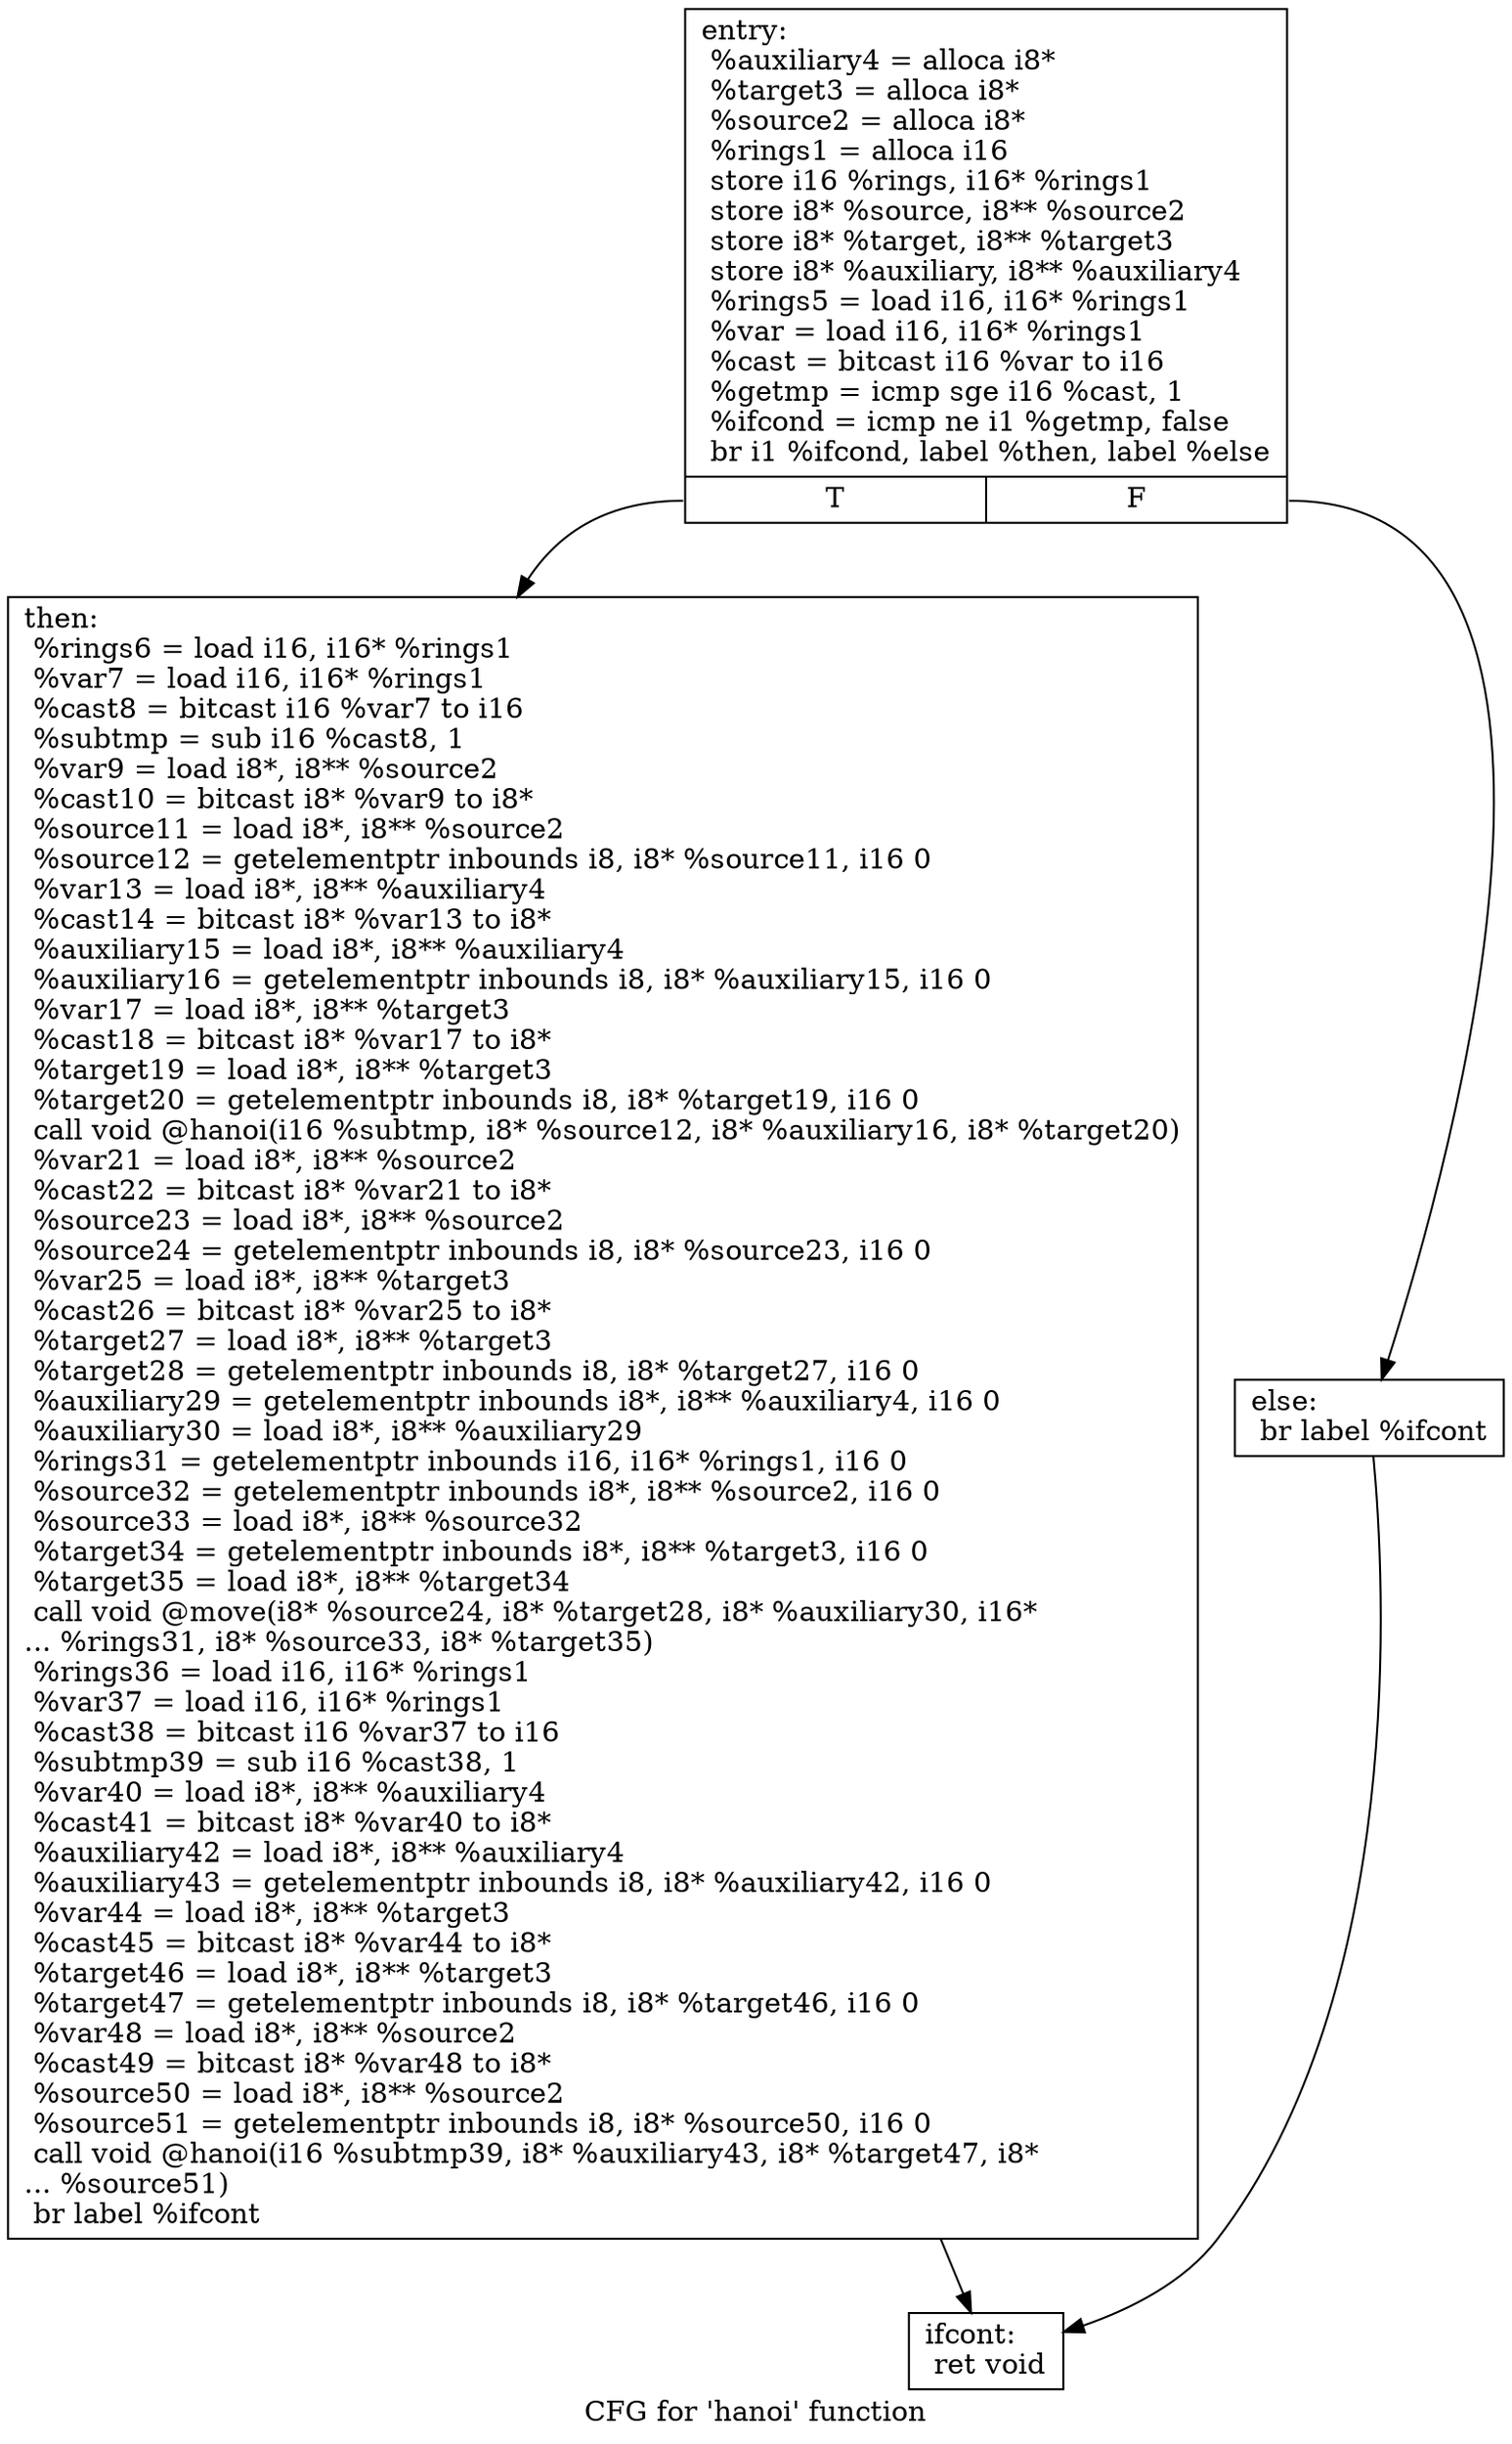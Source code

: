digraph "CFG for 'hanoi' function" {
	label="CFG for 'hanoi' function";

	Node0x1632400 [shape=record,label="{entry:\l  %auxiliary4 = alloca i8*\l  %target3 = alloca i8*\l  %source2 = alloca i8*\l  %rings1 = alloca i16\l  store i16 %rings, i16* %rings1\l  store i8* %source, i8** %source2\l  store i8* %target, i8** %target3\l  store i8* %auxiliary, i8** %auxiliary4\l  %rings5 = load i16, i16* %rings1\l  %var = load i16, i16* %rings1\l  %cast = bitcast i16 %var to i16\l  %getmp = icmp sge i16 %cast, 1\l  %ifcond = icmp ne i1 %getmp, false\l  br i1 %ifcond, label %then, label %else\l|{<s0>T|<s1>F}}"];
	Node0x1632400:s0 -> Node0x1632c30;
	Node0x1632400:s1 -> Node0x1632d00;
	Node0x1632c30 [shape=record,label="{then:                                             \l  %rings6 = load i16, i16* %rings1\l  %var7 = load i16, i16* %rings1\l  %cast8 = bitcast i16 %var7 to i16\l  %subtmp = sub i16 %cast8, 1\l  %var9 = load i8*, i8** %source2\l  %cast10 = bitcast i8* %var9 to i8*\l  %source11 = load i8*, i8** %source2\l  %source12 = getelementptr inbounds i8, i8* %source11, i16 0\l  %var13 = load i8*, i8** %auxiliary4\l  %cast14 = bitcast i8* %var13 to i8*\l  %auxiliary15 = load i8*, i8** %auxiliary4\l  %auxiliary16 = getelementptr inbounds i8, i8* %auxiliary15, i16 0\l  %var17 = load i8*, i8** %target3\l  %cast18 = bitcast i8* %var17 to i8*\l  %target19 = load i8*, i8** %target3\l  %target20 = getelementptr inbounds i8, i8* %target19, i16 0\l  call void @hanoi(i16 %subtmp, i8* %source12, i8* %auxiliary16, i8* %target20)\l  %var21 = load i8*, i8** %source2\l  %cast22 = bitcast i8* %var21 to i8*\l  %source23 = load i8*, i8** %source2\l  %source24 = getelementptr inbounds i8, i8* %source23, i16 0\l  %var25 = load i8*, i8** %target3\l  %cast26 = bitcast i8* %var25 to i8*\l  %target27 = load i8*, i8** %target3\l  %target28 = getelementptr inbounds i8, i8* %target27, i16 0\l  %auxiliary29 = getelementptr inbounds i8*, i8** %auxiliary4, i16 0\l  %auxiliary30 = load i8*, i8** %auxiliary29\l  %rings31 = getelementptr inbounds i16, i16* %rings1, i16 0\l  %source32 = getelementptr inbounds i8*, i8** %source2, i16 0\l  %source33 = load i8*, i8** %source32\l  %target34 = getelementptr inbounds i8*, i8** %target3, i16 0\l  %target35 = load i8*, i8** %target34\l  call void @move(i8* %source24, i8* %target28, i8* %auxiliary30, i16*\l... %rings31, i8* %source33, i8* %target35)\l  %rings36 = load i16, i16* %rings1\l  %var37 = load i16, i16* %rings1\l  %cast38 = bitcast i16 %var37 to i16\l  %subtmp39 = sub i16 %cast38, 1\l  %var40 = load i8*, i8** %auxiliary4\l  %cast41 = bitcast i8* %var40 to i8*\l  %auxiliary42 = load i8*, i8** %auxiliary4\l  %auxiliary43 = getelementptr inbounds i8, i8* %auxiliary42, i16 0\l  %var44 = load i8*, i8** %target3\l  %cast45 = bitcast i8* %var44 to i8*\l  %target46 = load i8*, i8** %target3\l  %target47 = getelementptr inbounds i8, i8* %target46, i16 0\l  %var48 = load i8*, i8** %source2\l  %cast49 = bitcast i8* %var48 to i8*\l  %source50 = load i8*, i8** %source2\l  %source51 = getelementptr inbounds i8, i8* %source50, i16 0\l  call void @hanoi(i16 %subtmp39, i8* %auxiliary43, i8* %target47, i8*\l... %source51)\l  br label %ifcont\l}"];
	Node0x1632c30 -> Node0x1635bc0;
	Node0x1632d00 [shape=record,label="{else:                                             \l  br label %ifcont\l}"];
	Node0x1632d00 -> Node0x1635bc0;
	Node0x1635bc0 [shape=record,label="{ifcont:                                           \l  ret void\l}"];
}
